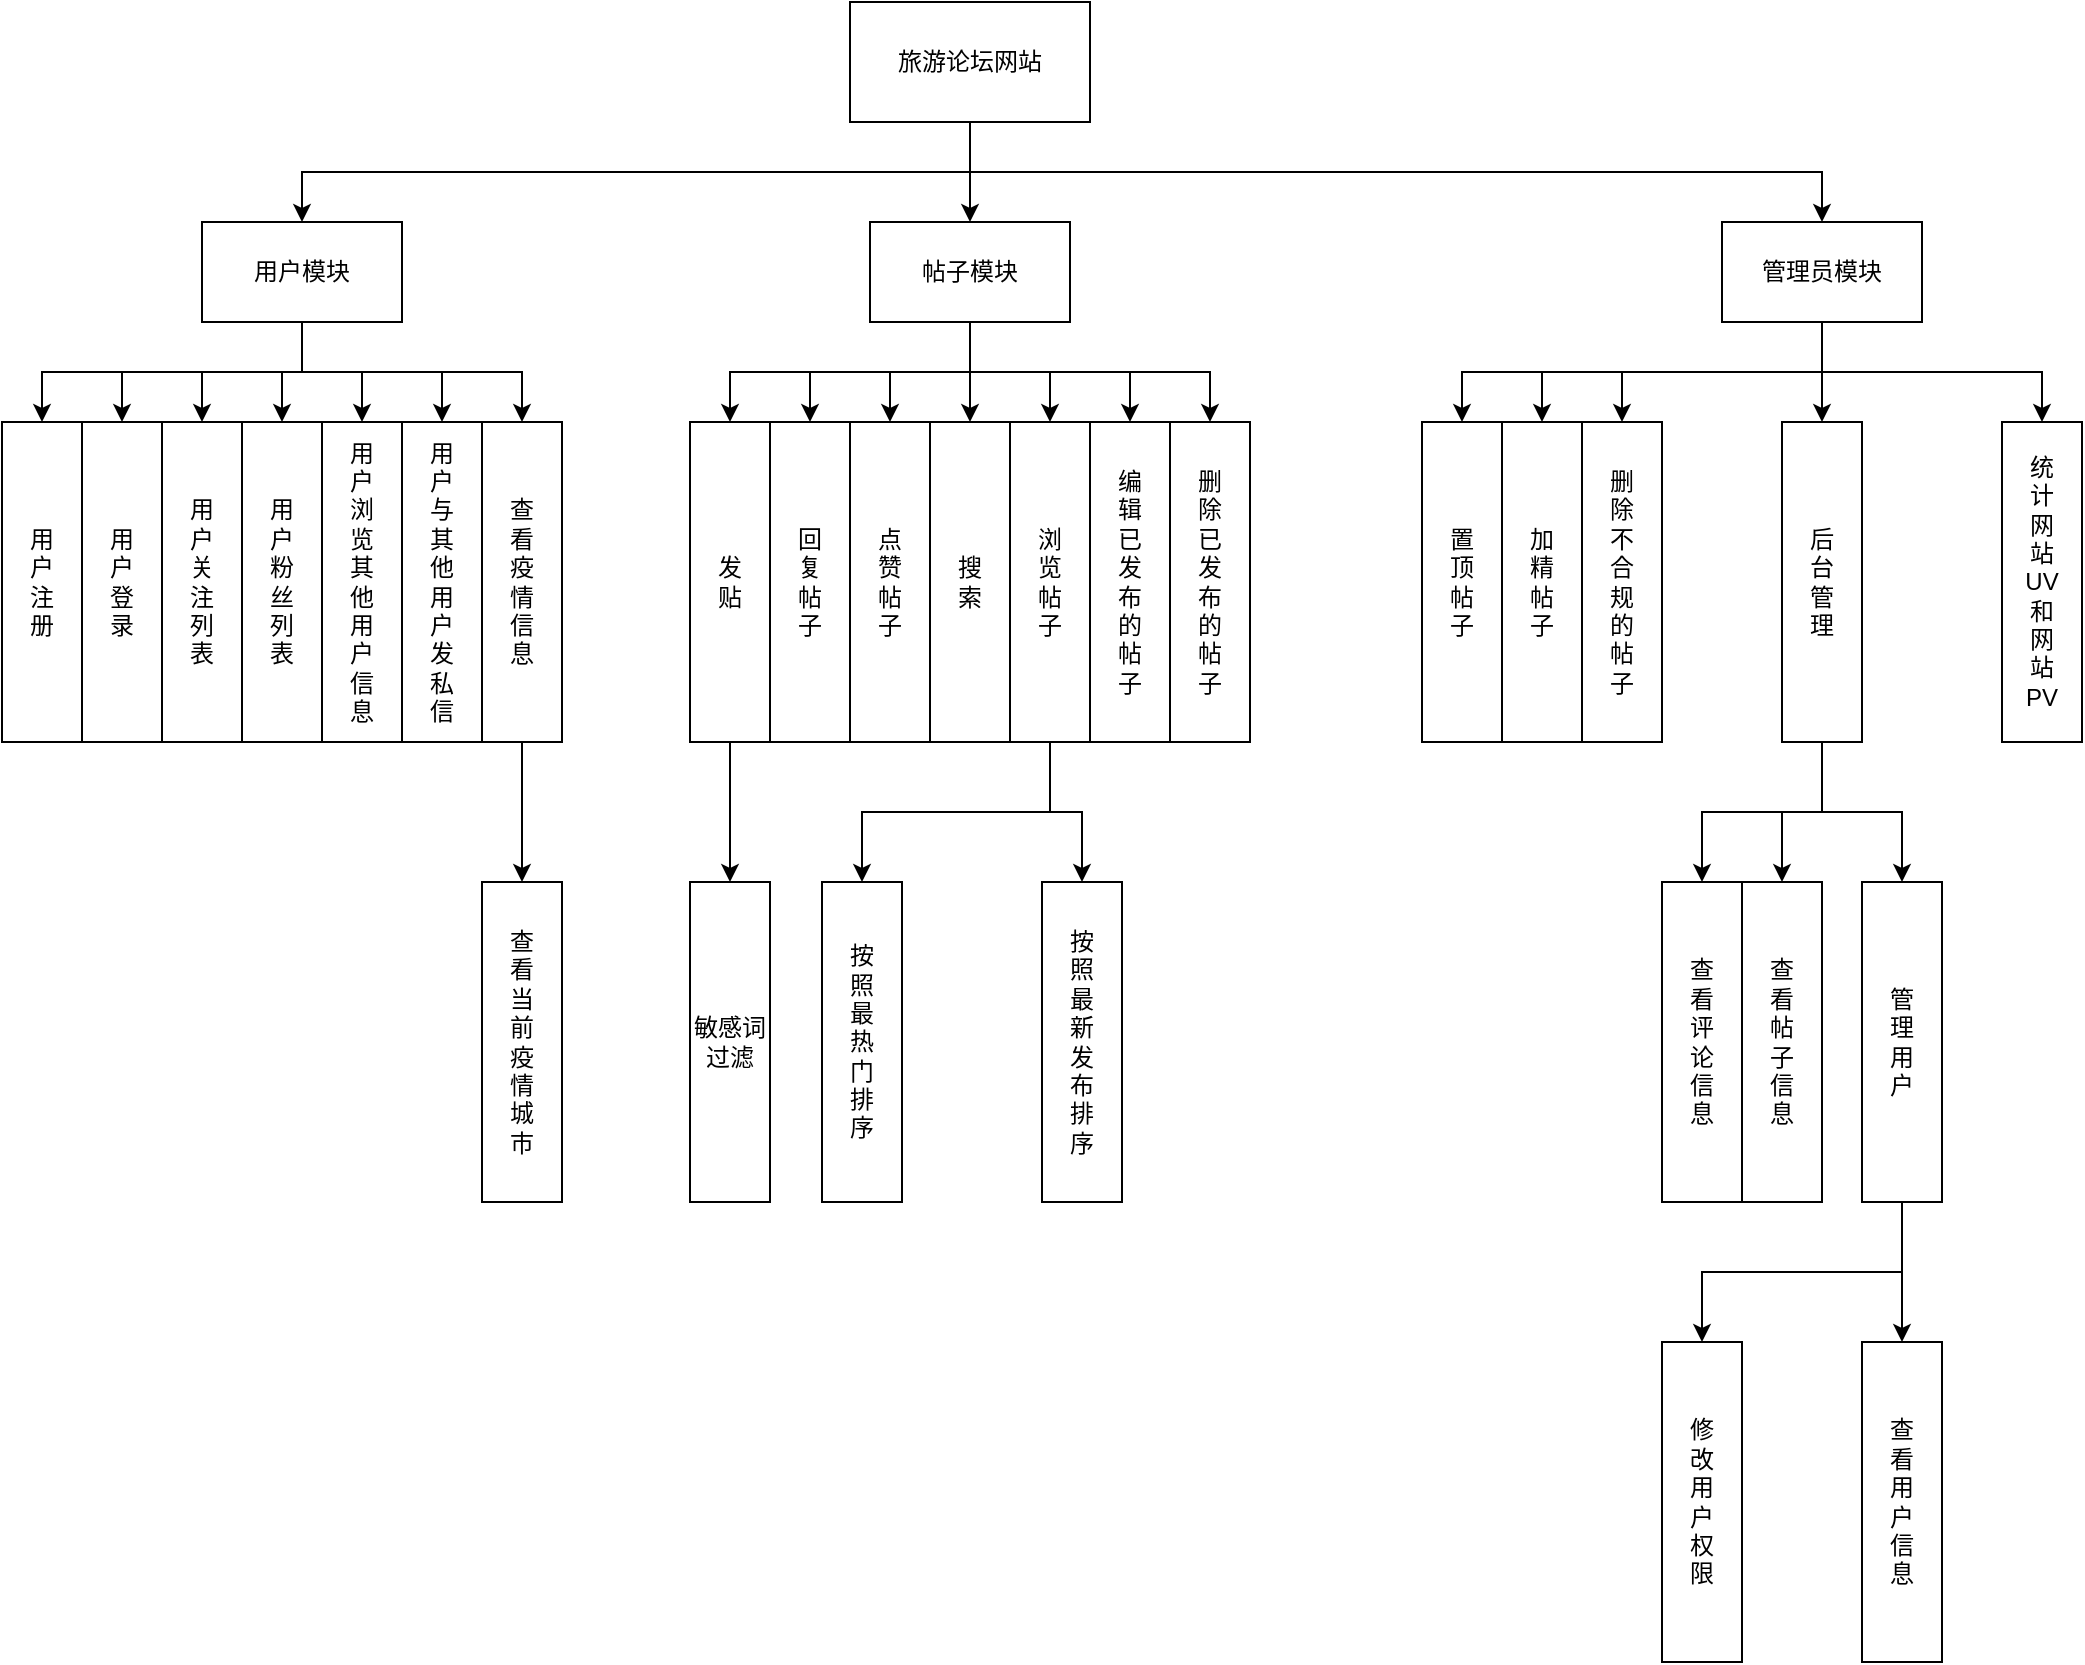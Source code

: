 <mxfile version="14.5.8" type="github">
  <diagram id="49rk-oyeW27E8G0W24V0" name="Page-1">
    <mxGraphModel dx="1038" dy="548" grid="1" gridSize="10" guides="1" tooltips="1" connect="1" arrows="1" fold="1" page="1" pageScale="1" pageWidth="1169" pageHeight="1654" math="0" shadow="0">
      <root>
        <mxCell id="0" />
        <mxCell id="1" parent="0" />
        <mxCell id="0Fw3cPpUBIYJnSgGxfYX-5" style="edgeStyle=orthogonalEdgeStyle;rounded=0;orthogonalLoop=1;jettySize=auto;html=1;exitX=0.5;exitY=1;exitDx=0;exitDy=0;entryX=0.5;entryY=0;entryDx=0;entryDy=0;" parent="1" source="0Fw3cPpUBIYJnSgGxfYX-1" target="0Fw3cPpUBIYJnSgGxfYX-3" edge="1">
          <mxGeometry relative="1" as="geometry" />
        </mxCell>
        <mxCell id="0Fw3cPpUBIYJnSgGxfYX-6" style="edgeStyle=orthogonalEdgeStyle;rounded=0;orthogonalLoop=1;jettySize=auto;html=1;exitX=0.5;exitY=1;exitDx=0;exitDy=0;entryX=0.5;entryY=0;entryDx=0;entryDy=0;" parent="1" source="0Fw3cPpUBIYJnSgGxfYX-1" target="0Fw3cPpUBIYJnSgGxfYX-2" edge="1">
          <mxGeometry relative="1" as="geometry" />
        </mxCell>
        <mxCell id="0Fw3cPpUBIYJnSgGxfYX-7" style="edgeStyle=orthogonalEdgeStyle;rounded=0;orthogonalLoop=1;jettySize=auto;html=1;exitX=0.5;exitY=1;exitDx=0;exitDy=0;" parent="1" source="0Fw3cPpUBIYJnSgGxfYX-1" target="0Fw3cPpUBIYJnSgGxfYX-4" edge="1">
          <mxGeometry relative="1" as="geometry" />
        </mxCell>
        <mxCell id="0Fw3cPpUBIYJnSgGxfYX-1" value="旅游论坛网站" style="rounded=0;whiteSpace=wrap;html=1;" parent="1" vertex="1">
          <mxGeometry x="524" y="40" width="120" height="60" as="geometry" />
        </mxCell>
        <mxCell id="0Fw3cPpUBIYJnSgGxfYX-9" style="edgeStyle=orthogonalEdgeStyle;rounded=0;orthogonalLoop=1;jettySize=auto;html=1;exitX=0.5;exitY=1;exitDx=0;exitDy=0;entryX=0.5;entryY=0;entryDx=0;entryDy=0;" parent="1" source="0Fw3cPpUBIYJnSgGxfYX-2" target="0Fw3cPpUBIYJnSgGxfYX-8" edge="1">
          <mxGeometry relative="1" as="geometry" />
        </mxCell>
        <mxCell id="0Fw3cPpUBIYJnSgGxfYX-14" style="edgeStyle=orthogonalEdgeStyle;rounded=0;orthogonalLoop=1;jettySize=auto;html=1;exitX=0.5;exitY=1;exitDx=0;exitDy=0;" parent="1" source="0Fw3cPpUBIYJnSgGxfYX-2" target="0Fw3cPpUBIYJnSgGxfYX-10" edge="1">
          <mxGeometry relative="1" as="geometry" />
        </mxCell>
        <mxCell id="0Fw3cPpUBIYJnSgGxfYX-15" style="edgeStyle=orthogonalEdgeStyle;rounded=0;orthogonalLoop=1;jettySize=auto;html=1;exitX=0.5;exitY=1;exitDx=0;exitDy=0;entryX=0.5;entryY=0;entryDx=0;entryDy=0;" parent="1" source="0Fw3cPpUBIYJnSgGxfYX-2" target="0Fw3cPpUBIYJnSgGxfYX-11" edge="1">
          <mxGeometry relative="1" as="geometry" />
        </mxCell>
        <mxCell id="0Fw3cPpUBIYJnSgGxfYX-16" style="edgeStyle=orthogonalEdgeStyle;rounded=0;orthogonalLoop=1;jettySize=auto;html=1;exitX=0.5;exitY=1;exitDx=0;exitDy=0;entryX=0.5;entryY=0;entryDx=0;entryDy=0;" parent="1" source="0Fw3cPpUBIYJnSgGxfYX-2" target="0Fw3cPpUBIYJnSgGxfYX-12" edge="1">
          <mxGeometry relative="1" as="geometry" />
        </mxCell>
        <mxCell id="0Fw3cPpUBIYJnSgGxfYX-18" style="edgeStyle=orthogonalEdgeStyle;rounded=0;orthogonalLoop=1;jettySize=auto;html=1;exitX=0.5;exitY=1;exitDx=0;exitDy=0;" parent="1" source="0Fw3cPpUBIYJnSgGxfYX-2" target="0Fw3cPpUBIYJnSgGxfYX-17" edge="1">
          <mxGeometry relative="1" as="geometry" />
        </mxCell>
        <mxCell id="Aib1ORKr1hlKCMjZjfiZ-2" style="edgeStyle=orthogonalEdgeStyle;rounded=0;orthogonalLoop=1;jettySize=auto;html=1;exitX=0.5;exitY=1;exitDx=0;exitDy=0;entryX=0.5;entryY=0;entryDx=0;entryDy=0;" edge="1" parent="1" source="0Fw3cPpUBIYJnSgGxfYX-2" target="0Fw3cPpUBIYJnSgGxfYX-19">
          <mxGeometry relative="1" as="geometry" />
        </mxCell>
        <mxCell id="Aib1ORKr1hlKCMjZjfiZ-3" style="edgeStyle=orthogonalEdgeStyle;rounded=0;orthogonalLoop=1;jettySize=auto;html=1;exitX=0.5;exitY=1;exitDx=0;exitDy=0;" edge="1" parent="1" source="0Fw3cPpUBIYJnSgGxfYX-2" target="Aib1ORKr1hlKCMjZjfiZ-1">
          <mxGeometry relative="1" as="geometry" />
        </mxCell>
        <mxCell id="0Fw3cPpUBIYJnSgGxfYX-2" value="用户模块&lt;span style=&quot;color: rgba(0 , 0 , 0 , 0) ; font-family: monospace ; font-size: 0px&quot;&gt;%3CmxGraphModel%3E%3Croot%3E%3CmxCell%20id%3D%220%22%2F%3E%3CmxCell%20id%3D%221%22%20parent%3D%220%22%2F%3E%3CmxCell%20id%3D%222%22%20value%3D%22%22%20style%3D%22rounded%3D0%3BwhiteSpace%3Dwrap%3Bhtml%3D1%3Brotation%3D90%3B%22%20vertex%3D%221%22%20parent%3D%221%22%3E%3CmxGeometry%20x%3D%22130%22%20y%3D%22315%22%20width%3D%22110%22%20height%3D%2240%22%20as%3D%22geometry%22%2F%3E%3C%2FmxCell%3E%3C%2Froot%3E%3C%2FmxGraphModel%3E&lt;/span&gt;" style="rounded=0;whiteSpace=wrap;html=1;" parent="1" vertex="1">
          <mxGeometry x="200" y="150" width="100" height="50" as="geometry" />
        </mxCell>
        <mxCell id="0Fw3cPpUBIYJnSgGxfYX-25" style="edgeStyle=orthogonalEdgeStyle;rounded=0;orthogonalLoop=1;jettySize=auto;html=1;exitX=0.5;exitY=1;exitDx=0;exitDy=0;entryX=0.5;entryY=0;entryDx=0;entryDy=0;" parent="1" source="0Fw3cPpUBIYJnSgGxfYX-3" target="0Fw3cPpUBIYJnSgGxfYX-20" edge="1">
          <mxGeometry relative="1" as="geometry" />
        </mxCell>
        <mxCell id="0Fw3cPpUBIYJnSgGxfYX-26" style="edgeStyle=orthogonalEdgeStyle;rounded=0;orthogonalLoop=1;jettySize=auto;html=1;exitX=0.5;exitY=1;exitDx=0;exitDy=0;entryX=0.5;entryY=0;entryDx=0;entryDy=0;" parent="1" source="0Fw3cPpUBIYJnSgGxfYX-3" target="0Fw3cPpUBIYJnSgGxfYX-21" edge="1">
          <mxGeometry relative="1" as="geometry" />
        </mxCell>
        <mxCell id="0Fw3cPpUBIYJnSgGxfYX-27" style="edgeStyle=orthogonalEdgeStyle;rounded=0;orthogonalLoop=1;jettySize=auto;html=1;exitX=0.5;exitY=1;exitDx=0;exitDy=0;entryX=0.5;entryY=0;entryDx=0;entryDy=0;" parent="1" source="0Fw3cPpUBIYJnSgGxfYX-3" target="0Fw3cPpUBIYJnSgGxfYX-22" edge="1">
          <mxGeometry relative="1" as="geometry" />
        </mxCell>
        <mxCell id="0Fw3cPpUBIYJnSgGxfYX-28" style="edgeStyle=orthogonalEdgeStyle;rounded=0;orthogonalLoop=1;jettySize=auto;html=1;exitX=0.5;exitY=1;exitDx=0;exitDy=0;entryX=0.5;entryY=0;entryDx=0;entryDy=0;" parent="1" source="0Fw3cPpUBIYJnSgGxfYX-3" target="0Fw3cPpUBIYJnSgGxfYX-23" edge="1">
          <mxGeometry relative="1" as="geometry" />
        </mxCell>
        <mxCell id="0Fw3cPpUBIYJnSgGxfYX-29" style="edgeStyle=orthogonalEdgeStyle;rounded=0;orthogonalLoop=1;jettySize=auto;html=1;exitX=0.5;exitY=1;exitDx=0;exitDy=0;entryX=0.5;entryY=0;entryDx=0;entryDy=0;" parent="1" source="0Fw3cPpUBIYJnSgGxfYX-3" target="0Fw3cPpUBIYJnSgGxfYX-24" edge="1">
          <mxGeometry relative="1" as="geometry" />
        </mxCell>
        <mxCell id="9nTC4yC89c74CwT-ZPIh-2" style="edgeStyle=orthogonalEdgeStyle;rounded=0;orthogonalLoop=1;jettySize=auto;html=1;exitX=0.5;exitY=1;exitDx=0;exitDy=0;entryX=0.5;entryY=0;entryDx=0;entryDy=0;" parent="1" source="0Fw3cPpUBIYJnSgGxfYX-3" target="9nTC4yC89c74CwT-ZPIh-1" edge="1">
          <mxGeometry relative="1" as="geometry" />
        </mxCell>
        <mxCell id="9nTC4yC89c74CwT-ZPIh-4" style="edgeStyle=orthogonalEdgeStyle;rounded=0;orthogonalLoop=1;jettySize=auto;html=1;exitX=0.5;exitY=1;exitDx=0;exitDy=0;entryX=0.5;entryY=0;entryDx=0;entryDy=0;" parent="1" source="0Fw3cPpUBIYJnSgGxfYX-3" target="9nTC4yC89c74CwT-ZPIh-3" edge="1">
          <mxGeometry relative="1" as="geometry" />
        </mxCell>
        <mxCell id="0Fw3cPpUBIYJnSgGxfYX-3" value="帖子模块" style="rounded=0;whiteSpace=wrap;html=1;" parent="1" vertex="1">
          <mxGeometry x="534" y="150" width="100" height="50" as="geometry" />
        </mxCell>
        <mxCell id="0Fw3cPpUBIYJnSgGxfYX-48" style="edgeStyle=orthogonalEdgeStyle;rounded=0;orthogonalLoop=1;jettySize=auto;html=1;exitX=0.5;exitY=1;exitDx=0;exitDy=0;entryX=0.5;entryY=0;entryDx=0;entryDy=0;" parent="1" source="0Fw3cPpUBIYJnSgGxfYX-4" target="0Fw3cPpUBIYJnSgGxfYX-32" edge="1">
          <mxGeometry relative="1" as="geometry" />
        </mxCell>
        <mxCell id="0Fw3cPpUBIYJnSgGxfYX-49" style="edgeStyle=orthogonalEdgeStyle;rounded=0;orthogonalLoop=1;jettySize=auto;html=1;exitX=0.5;exitY=1;exitDx=0;exitDy=0;entryX=0.5;entryY=0;entryDx=0;entryDy=0;" parent="1" source="0Fw3cPpUBIYJnSgGxfYX-4" target="0Fw3cPpUBIYJnSgGxfYX-31" edge="1">
          <mxGeometry relative="1" as="geometry" />
        </mxCell>
        <mxCell id="0Fw3cPpUBIYJnSgGxfYX-50" style="edgeStyle=orthogonalEdgeStyle;rounded=0;orthogonalLoop=1;jettySize=auto;html=1;exitX=0.5;exitY=1;exitDx=0;exitDy=0;entryX=0.5;entryY=0;entryDx=0;entryDy=0;" parent="1" source="0Fw3cPpUBIYJnSgGxfYX-4" target="0Fw3cPpUBIYJnSgGxfYX-30" edge="1">
          <mxGeometry relative="1" as="geometry" />
        </mxCell>
        <mxCell id="LJDHRofLUUuY2fHYKoGa-2" style="edgeStyle=orthogonalEdgeStyle;rounded=0;orthogonalLoop=1;jettySize=auto;html=1;exitX=0.5;exitY=1;exitDx=0;exitDy=0;entryX=0.5;entryY=0;entryDx=0;entryDy=0;" parent="1" source="0Fw3cPpUBIYJnSgGxfYX-4" target="LJDHRofLUUuY2fHYKoGa-1" edge="1">
          <mxGeometry relative="1" as="geometry" />
        </mxCell>
        <mxCell id="LJDHRofLUUuY2fHYKoGa-3" style="edgeStyle=orthogonalEdgeStyle;rounded=0;orthogonalLoop=1;jettySize=auto;html=1;exitX=0.5;exitY=1;exitDx=0;exitDy=0;entryX=0.5;entryY=0;entryDx=0;entryDy=0;" parent="1" source="0Fw3cPpUBIYJnSgGxfYX-4" target="0Fw3cPpUBIYJnSgGxfYX-51" edge="1">
          <mxGeometry relative="1" as="geometry" />
        </mxCell>
        <mxCell id="0Fw3cPpUBIYJnSgGxfYX-4" value="管理员模块" style="rounded=0;whiteSpace=wrap;html=1;" parent="1" vertex="1">
          <mxGeometry x="960" y="150" width="100" height="50" as="geometry" />
        </mxCell>
        <mxCell id="0Fw3cPpUBIYJnSgGxfYX-8" value="用&lt;br&gt;户&lt;br&gt;注&lt;br&gt;册" style="rounded=0;whiteSpace=wrap;html=1;" parent="1" vertex="1">
          <mxGeometry x="100" y="250" width="40" height="160" as="geometry" />
        </mxCell>
        <mxCell id="0Fw3cPpUBIYJnSgGxfYX-10" value="用&lt;br&gt;户&lt;br&gt;登&lt;br&gt;&lt;span style=&quot;color: rgba(0 , 0 , 0 , 0) ; font-family: monospace ; font-size: 0px&quot;&gt;%3CmxGraphModel%3E%3Croot%3E%3CmxCell%20id%3D%220%22%2F%3E%3CmxCell%20id%3D%221%22%20parent%3D%220%22%2F%3E%3CmxCell%20id%3D%222%22%20value%3D%22%E7%94%A8%26lt%3Bbr%26gt%3B%E6%88%B7%26lt%3Bbr%26gt%3B%E6%B3%A8%26lt%3Bbr%26gt%3B%E5%86%8C%22%20style%3D%22rounded%3D0%3BwhiteSpace%3Dwrap%3Bhtml%3D1%3B%22%20vertex%3D%221%22%20parent%3D%221%22%3E%3CmxGeometry%20x%3D%2290%22%20y%3D%22240%22%20width%3D%2240%22%20height%3D%22160%22%20as%3D%22geometry%22%2F%3E%3C%2FmxCell%3E%3C%2Froot%3E%3C%2FmxGraphModel%3E&lt;/span&gt;录" style="rounded=0;whiteSpace=wrap;html=1;" parent="1" vertex="1">
          <mxGeometry x="140" y="250" width="40" height="160" as="geometry" />
        </mxCell>
        <mxCell id="0Fw3cPpUBIYJnSgGxfYX-11" value="用&lt;br&gt;户&lt;br&gt;关&lt;br&gt;注&lt;br&gt;列&lt;span style=&quot;color: rgba(0 , 0 , 0 , 0) ; font-family: monospace ; font-size: 0px&quot;&gt;%3CmxGraphModel%3E%3Croot%3E%3CmxCell%20id%3D%220%22%2F%3E%3CmxCell%20id%3D%221%22%20parent%3D%220%22%2F%3E%3CmxCell%20id%3D%222%22%20value%3D%22%E7%94%A8%26lt%3Bbr%26gt%3B%E6%88%B7%26lt%3Bbr%26gt%3B%E7%99%BB%26lt%3Bbr%26gt%3B%26lt%3Bspan%20style%3D%26quot%3Bcolor%3A%20rgba(0%20%2C%200%20%2C%200%20%2C%200)%20%3B%20font-family%3A%20monospace%20%3B%20font-size%3A%200px%26quot%3B%26gt%3B%253CmxGraphModel%253E%253Croot%253E%253CmxCell%2520id%253D%25220%2522%252F%253E%253CmxCell%2520id%253D%25221%2522%2520parent%253D%25220%2522%252F%253E%253CmxCell%2520id%253D%25222%2522%2520value%253D%2522%25E7%2594%25A8%2526lt%253Bbr%2526gt%253B%25E6%2588%25B7%2526lt%253Bbr%2526gt%253B%25E6%25B3%25A8%2526lt%253Bbr%2526gt%253B%25E5%2586%258C%2522%2520style%253D%2522rounded%253D0%253BwhiteSpace%253Dwrap%253Bhtml%253D1%253B%2522%2520vertex%253D%25221%2522%2520parent%253D%25221%2522%253E%253CmxGeometry%2520x%253D%252290%2522%2520y%253D%2522240%2522%2520width%253D%252240%2522%2520height%253D%2522160%2522%2520as%253D%2522geometry%2522%252F%253E%253C%252FmxCell%253E%253C%252Froot%253E%253C%252FmxGraphModel%253E%26lt%3B%2Fspan%26gt%3B%E5%BD%95%22%20style%3D%22rounded%3D0%3BwhiteSpace%3Dwrap%3Bhtml%3D1%3B%22%20vertex%3D%221%22%20parent%3D%221%22%3E%3CmxGeometry%20x%3D%22130%22%20y%3D%22240%22%20width%3D%2240%22%20height%3D%22160%22%20as%3D%22geometry%22%2F%3E%3C%2FmxCell%3E%3C%2Froot%3E%3C%2FmxGraphModel%3&lt;/span&gt;&lt;span style=&quot;color: rgba(0 , 0 , 0 , 0) ; font-family: monospace ; font-size: 0px&quot;&gt;%3CmxGraphModel%3E%3Croot%3E%3CmxCell%20id%3D%220%22%2F%3E%3CmxCell%20id%3D%221%22%20parent%3D%220%22%2F%3E%3CmxCell%20id%3D%222%22%20value%3D%22%E7%94%A8%26lt%3Bbr%26gt%3B%E6%88%B7%26lt%3Bbr%26gt%3B%E7%99%BB%26lt%3Bbr%26gt%3B%26lt%3Bspan%20style%3D%26quot%3Bcolor%3A%20rgba(0%20%2C%200%20%2C%200%20%2C%200)%20%3B%20font-family%3A%20monospace%20%3B%20font-size%3A%200px%26quot%3B%26gt%3B%253CmxGraphModel%253E%253Croot%253E%253CmxCell%2520id%253D%25220%2522%252F%253E%253CmxCell%2520id%253D%25221%2522%2520parent%253D%25220%2522%252F%253E%253CmxCell%2520id%253D%25222%2522%2520value%253D%2522%25E7%2594%25A8%2526lt%253Bbr%2526gt%253B%25E6%2588%25B7%2526lt%253Bbr%2526gt%253B%25E6%25B3%25A8%2526lt%253Bbr%2526gt%253B%25E5%2586%258C%2522%2520style%253D%2522rounded%253D0%253BwhiteSpace%253Dwrap%253Bhtml%253D1%253B%2522%2520vertex%253D%25221%2522%2520parent%253D%25221%2522%253E%253CmxGeometry%2520x%253D%252290%2522%2520y%253D%2522240%2522%2520width%253D%252240%2522%2520height%253D%2522160%2522%2520as%253D%2522geometry%2522%252F%253E%253C%252FmxCell%253E%253C%252Froot%253E%253C%252FmxGraphModel%253E%26lt%3B%2Fspan%26gt%3B%E5%BD%95%22%20style%3D%22rounded%3D0%3BwhiteSpace%3Dwrap%3Bhtml%3D1%3B%22%20vertex%3D%221%22%20parent%3D%221%22%3E%3CmxGeometry%20x%3D%22130%22%20y%3D%22240%22%20width%3D%2240%22%20height%3D%22160%22%20as%3D%22geometry%22%2F%3E%3C%2FmxCell%3E%3C%2Froot%3E%3C%2FmxGraphModel%3E&lt;/span&gt;&lt;span style=&quot;color: rgba(0 , 0 , 0 , 0) ; font-family: monospace ; font-size: 0px&quot;&gt;&lt;br&gt;&lt;/span&gt;表" style="rounded=0;whiteSpace=wrap;html=1;" parent="1" vertex="1">
          <mxGeometry x="180" y="250" width="40" height="160" as="geometry" />
        </mxCell>
        <mxCell id="0Fw3cPpUBIYJnSgGxfYX-12" value="用&lt;br&gt;户&lt;br&gt;粉&lt;br&gt;丝&lt;br&gt;列&lt;br&gt;表" style="rounded=0;whiteSpace=wrap;html=1;" parent="1" vertex="1">
          <mxGeometry x="220" y="250" width="40" height="160" as="geometry" />
        </mxCell>
        <mxCell id="0Fw3cPpUBIYJnSgGxfYX-17" value="用&lt;br&gt;户&lt;br&gt;浏&lt;br&gt;览&lt;br&gt;其&lt;br&gt;他&lt;br&gt;用&lt;br&gt;户&lt;br&gt;信&lt;br&gt;息" style="rounded=0;whiteSpace=wrap;html=1;" parent="1" vertex="1">
          <mxGeometry x="260" y="250" width="40" height="160" as="geometry" />
        </mxCell>
        <mxCell id="0Fw3cPpUBIYJnSgGxfYX-19" value="用&lt;br&gt;户&lt;br&gt;与&lt;br&gt;其&lt;br&gt;他&lt;br&gt;用&lt;br&gt;户&lt;br&gt;发&lt;br&gt;私&lt;br&gt;信" style="rounded=0;whiteSpace=wrap;html=1;" parent="1" vertex="1">
          <mxGeometry x="300" y="250" width="40" height="160" as="geometry" />
        </mxCell>
        <mxCell id="0Fw3cPpUBIYJnSgGxfYX-53" style="edgeStyle=orthogonalEdgeStyle;rounded=0;orthogonalLoop=1;jettySize=auto;html=1;exitX=0.5;exitY=1;exitDx=0;exitDy=0;entryX=0.5;entryY=0;entryDx=0;entryDy=0;" parent="1" source="0Fw3cPpUBIYJnSgGxfYX-20" target="0Fw3cPpUBIYJnSgGxfYX-52" edge="1">
          <mxGeometry relative="1" as="geometry" />
        </mxCell>
        <mxCell id="0Fw3cPpUBIYJnSgGxfYX-20" value="发&lt;br&gt;&lt;span style=&quot;color: rgba(0 , 0 , 0 , 0) ; font-family: monospace ; font-size: 0px&quot;&gt;%3CmxGraphModel%3E%3Croot%3E%3CmxCell%20id%3D%220%22%2F%3E%3CmxCell%20id%3D%221%22%20parent%3D%220%22%2F%3E%3CmxCell%20id%3D%222%22%20value%3D%22%E7%94%A8%26lt%3Bbr%26gt%3B%E6%88%B7%26lt%3Bbr%26gt%3B%E4%B8%8E%26lt%3Bbr%26gt%3B%E5%85%B6%26lt%3Bbr%26gt%3B%E4%BB%96%26lt%3Bbr%26gt%3B%E7%94%A8%26lt%3Bbr%26gt%3B%E6%88%B7%26lt%3Bbr%26gt%3B%E5%8F%91%26lt%3Bbr%26gt%3B%E7%A7%81%26lt%3Bbr%26gt%3B%E4%BF%A1%22%20style%3D%22rounded%3D0%3BwhiteSpace%3Dwrap%3Bhtml%3D1%3B%22%20vertex%3D%221%22%20parent%3D%221%22%3E%3CmxGeometry%20x%3D%22260%22%20y%3D%22240%22%20width%3D%2240%22%20height%3D%22160%22%20as%3D%22geometry%22%2F%3E%3C%2FmxCell%3E%3C%2Froot%3E%3C%2FmxGraphModel%3E&lt;/span&gt;贴" style="rounded=0;whiteSpace=wrap;html=1;" parent="1" vertex="1">
          <mxGeometry x="444" y="250" width="40" height="160" as="geometry" />
        </mxCell>
        <mxCell id="0Fw3cPpUBIYJnSgGxfYX-21" value="回&lt;br&gt;复&lt;br&gt;帖&lt;br&gt;子" style="rounded=0;whiteSpace=wrap;html=1;" parent="1" vertex="1">
          <mxGeometry x="484" y="250" width="40" height="160" as="geometry" />
        </mxCell>
        <mxCell id="0Fw3cPpUBIYJnSgGxfYX-43" style="edgeStyle=orthogonalEdgeStyle;rounded=0;orthogonalLoop=1;jettySize=auto;html=1;exitX=0.5;exitY=1;exitDx=0;exitDy=0;entryX=0.5;entryY=0;entryDx=0;entryDy=0;" parent="1" source="0Fw3cPpUBIYJnSgGxfYX-22" target="0Fw3cPpUBIYJnSgGxfYX-40" edge="1">
          <mxGeometry relative="1" as="geometry" />
        </mxCell>
        <mxCell id="0Fw3cPpUBIYJnSgGxfYX-44" style="edgeStyle=orthogonalEdgeStyle;rounded=0;orthogonalLoop=1;jettySize=auto;html=1;exitX=0.5;exitY=1;exitDx=0;exitDy=0;entryX=0.5;entryY=0;entryDx=0;entryDy=0;" parent="1" source="0Fw3cPpUBIYJnSgGxfYX-22" target="0Fw3cPpUBIYJnSgGxfYX-41" edge="1">
          <mxGeometry relative="1" as="geometry" />
        </mxCell>
        <mxCell id="0Fw3cPpUBIYJnSgGxfYX-22" value="浏&lt;br&gt;览&lt;br&gt;帖&lt;br&gt;子" style="rounded=0;whiteSpace=wrap;html=1;" parent="1" vertex="1">
          <mxGeometry x="604" y="250" width="40" height="160" as="geometry" />
        </mxCell>
        <mxCell id="0Fw3cPpUBIYJnSgGxfYX-23" value="搜&lt;br&gt;索" style="rounded=0;whiteSpace=wrap;html=1;" parent="1" vertex="1">
          <mxGeometry x="564" y="250" width="40" height="160" as="geometry" />
        </mxCell>
        <mxCell id="0Fw3cPpUBIYJnSgGxfYX-24" value="编&lt;br&gt;辑&lt;br&gt;已&lt;br&gt;发&lt;br&gt;布&lt;br&gt;的&lt;br&gt;帖&lt;br&gt;子" style="rounded=0;whiteSpace=wrap;html=1;" parent="1" vertex="1">
          <mxGeometry x="644" y="250" width="40" height="160" as="geometry" />
        </mxCell>
        <mxCell id="0Fw3cPpUBIYJnSgGxfYX-30" value="置&lt;br&gt;顶&lt;br&gt;帖&lt;br&gt;子" style="rounded=0;whiteSpace=wrap;html=1;" parent="1" vertex="1">
          <mxGeometry x="810" y="250" width="40" height="160" as="geometry" />
        </mxCell>
        <mxCell id="0Fw3cPpUBIYJnSgGxfYX-31" value="加&lt;br&gt;精&lt;br&gt;帖&lt;br&gt;子" style="rounded=0;whiteSpace=wrap;html=1;" parent="1" vertex="1">
          <mxGeometry x="850" y="250" width="40" height="160" as="geometry" />
        </mxCell>
        <mxCell id="0Fw3cPpUBIYJnSgGxfYX-32" value="删&lt;br&gt;除&lt;br&gt;不&lt;br&gt;合&lt;br&gt;规&lt;br&gt;的&lt;br&gt;帖&lt;br&gt;子" style="rounded=0;whiteSpace=wrap;html=1;" parent="1" vertex="1">
          <mxGeometry x="890" y="250" width="40" height="160" as="geometry" />
        </mxCell>
        <mxCell id="0Fw3cPpUBIYJnSgGxfYX-35" style="edgeStyle=orthogonalEdgeStyle;rounded=0;orthogonalLoop=1;jettySize=auto;html=1;exitX=0.5;exitY=1;exitDx=0;exitDy=0;entryX=0.5;entryY=0;entryDx=0;entryDy=0;" parent="1" source="0Fw3cPpUBIYJnSgGxfYX-33" target="0Fw3cPpUBIYJnSgGxfYX-34" edge="1">
          <mxGeometry relative="1" as="geometry" />
        </mxCell>
        <mxCell id="0Fw3cPpUBIYJnSgGxfYX-37" style="edgeStyle=orthogonalEdgeStyle;rounded=0;orthogonalLoop=1;jettySize=auto;html=1;exitX=0.5;exitY=1;exitDx=0;exitDy=0;" parent="1" source="0Fw3cPpUBIYJnSgGxfYX-33" target="0Fw3cPpUBIYJnSgGxfYX-36" edge="1">
          <mxGeometry relative="1" as="geometry" />
        </mxCell>
        <mxCell id="0Fw3cPpUBIYJnSgGxfYX-33" value="管&lt;br&gt;理&lt;br&gt;用&lt;br&gt;户" style="rounded=0;whiteSpace=wrap;html=1;" parent="1" vertex="1">
          <mxGeometry x="1030" y="480" width="40" height="160" as="geometry" />
        </mxCell>
        <mxCell id="0Fw3cPpUBIYJnSgGxfYX-34" value="修&lt;br&gt;改&lt;br&gt;用&lt;br&gt;户&lt;br&gt;权&lt;br&gt;&lt;span style=&quot;color: rgba(0 , 0 , 0 , 0) ; font-family: monospace ; font-size: 0px&quot;&gt;%3CmxGraphModel%3E%3Croot%3E%3CmxCell%20id%3D%220%22%2F%3E%3CmxCell%20id%3D%221%22%20parent%3D%220%22%2F%3E%3CmxCell%20id%3D%222%22%20value%3D%22%E7%AE%A1%26lt%3Bbr%26gt%3B%E7%90%86%26lt%3Bbr%26gt%3B%E7%94%A8%26lt%3Bbr%26gt%3B%E6%88%B7%22%20style%3D%22rounded%3D0%3BwhiteSpace%3Dwrap%3Bhtml%3D1%3B%22%20vertex%3D%221%22%20parent%3D%221%22%3E%3CmxGeometry%20x%3D%221030%22%20y%3D%22250%22%20width%3D%2240%22%20height%3D%22160%22%20as%3D%22geometry%22%2F%3E%3C%2FmxCell%3E%3C%2Froot%3E%3C%2FmxGraphModel%3E&lt;/span&gt;限" style="rounded=0;whiteSpace=wrap;html=1;" parent="1" vertex="1">
          <mxGeometry x="930" y="710" width="40" height="160" as="geometry" />
        </mxCell>
        <mxCell id="0Fw3cPpUBIYJnSgGxfYX-36" value="查&lt;br&gt;看&lt;br&gt;用&lt;br&gt;户&lt;br&gt;信&lt;br&gt;息" style="rounded=0;whiteSpace=wrap;html=1;" parent="1" vertex="1">
          <mxGeometry x="1030" y="710" width="40" height="160" as="geometry" />
        </mxCell>
        <mxCell id="0Fw3cPpUBIYJnSgGxfYX-38" value="查&lt;br&gt;看&lt;br&gt;评&lt;br&gt;论&lt;br&gt;信&lt;br&gt;息" style="rounded=0;whiteSpace=wrap;html=1;" parent="1" vertex="1">
          <mxGeometry x="930" y="480" width="40" height="160" as="geometry" />
        </mxCell>
        <mxCell id="0Fw3cPpUBIYJnSgGxfYX-39" value="查&lt;br&gt;看&lt;br&gt;帖&lt;br&gt;子&lt;br&gt;信&lt;br&gt;息" style="rounded=0;whiteSpace=wrap;html=1;" parent="1" vertex="1">
          <mxGeometry x="970" y="480" width="40" height="160" as="geometry" />
        </mxCell>
        <mxCell id="0Fw3cPpUBIYJnSgGxfYX-40" value="按&lt;br&gt;照&lt;br&gt;最&lt;br&gt;热&lt;br&gt;门&lt;br&gt;排&lt;br&gt;序" style="rounded=0;whiteSpace=wrap;html=1;" parent="1" vertex="1">
          <mxGeometry x="510" y="480" width="40" height="160" as="geometry" />
        </mxCell>
        <mxCell id="0Fw3cPpUBIYJnSgGxfYX-41" value="按&lt;br&gt;照&lt;br&gt;最&lt;br&gt;新&lt;br&gt;发&lt;br&gt;布&lt;br&gt;排&lt;br&gt;序" style="rounded=0;whiteSpace=wrap;html=1;" parent="1" vertex="1">
          <mxGeometry x="620" y="480" width="40" height="160" as="geometry" />
        </mxCell>
        <mxCell id="0Fw3cPpUBIYJnSgGxfYX-51" value="统&lt;br&gt;计&lt;br&gt;网&lt;br&gt;站&lt;br&gt;UV&lt;br&gt;和&lt;br&gt;网&lt;br&gt;站&lt;br&gt;PV" style="rounded=0;whiteSpace=wrap;html=1;" parent="1" vertex="1">
          <mxGeometry x="1100" y="250" width="40" height="160" as="geometry" />
        </mxCell>
        <mxCell id="0Fw3cPpUBIYJnSgGxfYX-52" value="敏感词过滤" style="rounded=0;whiteSpace=wrap;html=1;" parent="1" vertex="1">
          <mxGeometry x="444" y="480" width="40" height="160" as="geometry" />
        </mxCell>
        <mxCell id="9nTC4yC89c74CwT-ZPIh-1" value="点&lt;br&gt;赞&lt;br&gt;帖&lt;br&gt;子" style="rounded=0;whiteSpace=wrap;html=1;" parent="1" vertex="1">
          <mxGeometry x="524" y="250" width="40" height="160" as="geometry" />
        </mxCell>
        <mxCell id="9nTC4yC89c74CwT-ZPIh-3" value="删&lt;br&gt;除&lt;br&gt;已&lt;br&gt;发&lt;br&gt;布&lt;br&gt;的&lt;br&gt;帖&lt;br&gt;子" style="rounded=0;whiteSpace=wrap;html=1;" parent="1" vertex="1">
          <mxGeometry x="684" y="250" width="40" height="160" as="geometry" />
        </mxCell>
        <mxCell id="LJDHRofLUUuY2fHYKoGa-4" style="edgeStyle=orthogonalEdgeStyle;rounded=0;orthogonalLoop=1;jettySize=auto;html=1;exitX=0.5;exitY=1;exitDx=0;exitDy=0;entryX=0.5;entryY=0;entryDx=0;entryDy=0;" parent="1" source="LJDHRofLUUuY2fHYKoGa-1" target="0Fw3cPpUBIYJnSgGxfYX-38" edge="1">
          <mxGeometry relative="1" as="geometry" />
        </mxCell>
        <mxCell id="LJDHRofLUUuY2fHYKoGa-5" style="edgeStyle=orthogonalEdgeStyle;rounded=0;orthogonalLoop=1;jettySize=auto;html=1;exitX=0.5;exitY=1;exitDx=0;exitDy=0;" parent="1" source="LJDHRofLUUuY2fHYKoGa-1" target="0Fw3cPpUBIYJnSgGxfYX-39" edge="1">
          <mxGeometry relative="1" as="geometry" />
        </mxCell>
        <mxCell id="LJDHRofLUUuY2fHYKoGa-6" style="edgeStyle=orthogonalEdgeStyle;rounded=0;orthogonalLoop=1;jettySize=auto;html=1;exitX=0.5;exitY=1;exitDx=0;exitDy=0;" parent="1" source="LJDHRofLUUuY2fHYKoGa-1" target="0Fw3cPpUBIYJnSgGxfYX-33" edge="1">
          <mxGeometry relative="1" as="geometry" />
        </mxCell>
        <mxCell id="LJDHRofLUUuY2fHYKoGa-1" value="后&lt;br&gt;台&lt;br&gt;管&lt;br&gt;理" style="rounded=0;whiteSpace=wrap;html=1;" parent="1" vertex="1">
          <mxGeometry x="990" y="250" width="40" height="160" as="geometry" />
        </mxCell>
        <mxCell id="Aib1ORKr1hlKCMjZjfiZ-5" style="edgeStyle=orthogonalEdgeStyle;rounded=0;orthogonalLoop=1;jettySize=auto;html=1;exitX=0.5;exitY=1;exitDx=0;exitDy=0;" edge="1" parent="1" source="Aib1ORKr1hlKCMjZjfiZ-1" target="Aib1ORKr1hlKCMjZjfiZ-4">
          <mxGeometry relative="1" as="geometry" />
        </mxCell>
        <mxCell id="Aib1ORKr1hlKCMjZjfiZ-1" value="查&lt;br&gt;看&lt;br&gt;疫&lt;br&gt;情&lt;br&gt;信&lt;br&gt;息" style="rounded=0;whiteSpace=wrap;html=1;" vertex="1" parent="1">
          <mxGeometry x="340" y="250" width="40" height="160" as="geometry" />
        </mxCell>
        <mxCell id="Aib1ORKr1hlKCMjZjfiZ-4" value="查&lt;br&gt;看&lt;br&gt;当&lt;br&gt;前&lt;br&gt;疫&lt;br&gt;情&lt;br&gt;城&lt;br&gt;市" style="rounded=0;whiteSpace=wrap;html=1;" vertex="1" parent="1">
          <mxGeometry x="340" y="480" width="40" height="160" as="geometry" />
        </mxCell>
      </root>
    </mxGraphModel>
  </diagram>
</mxfile>
